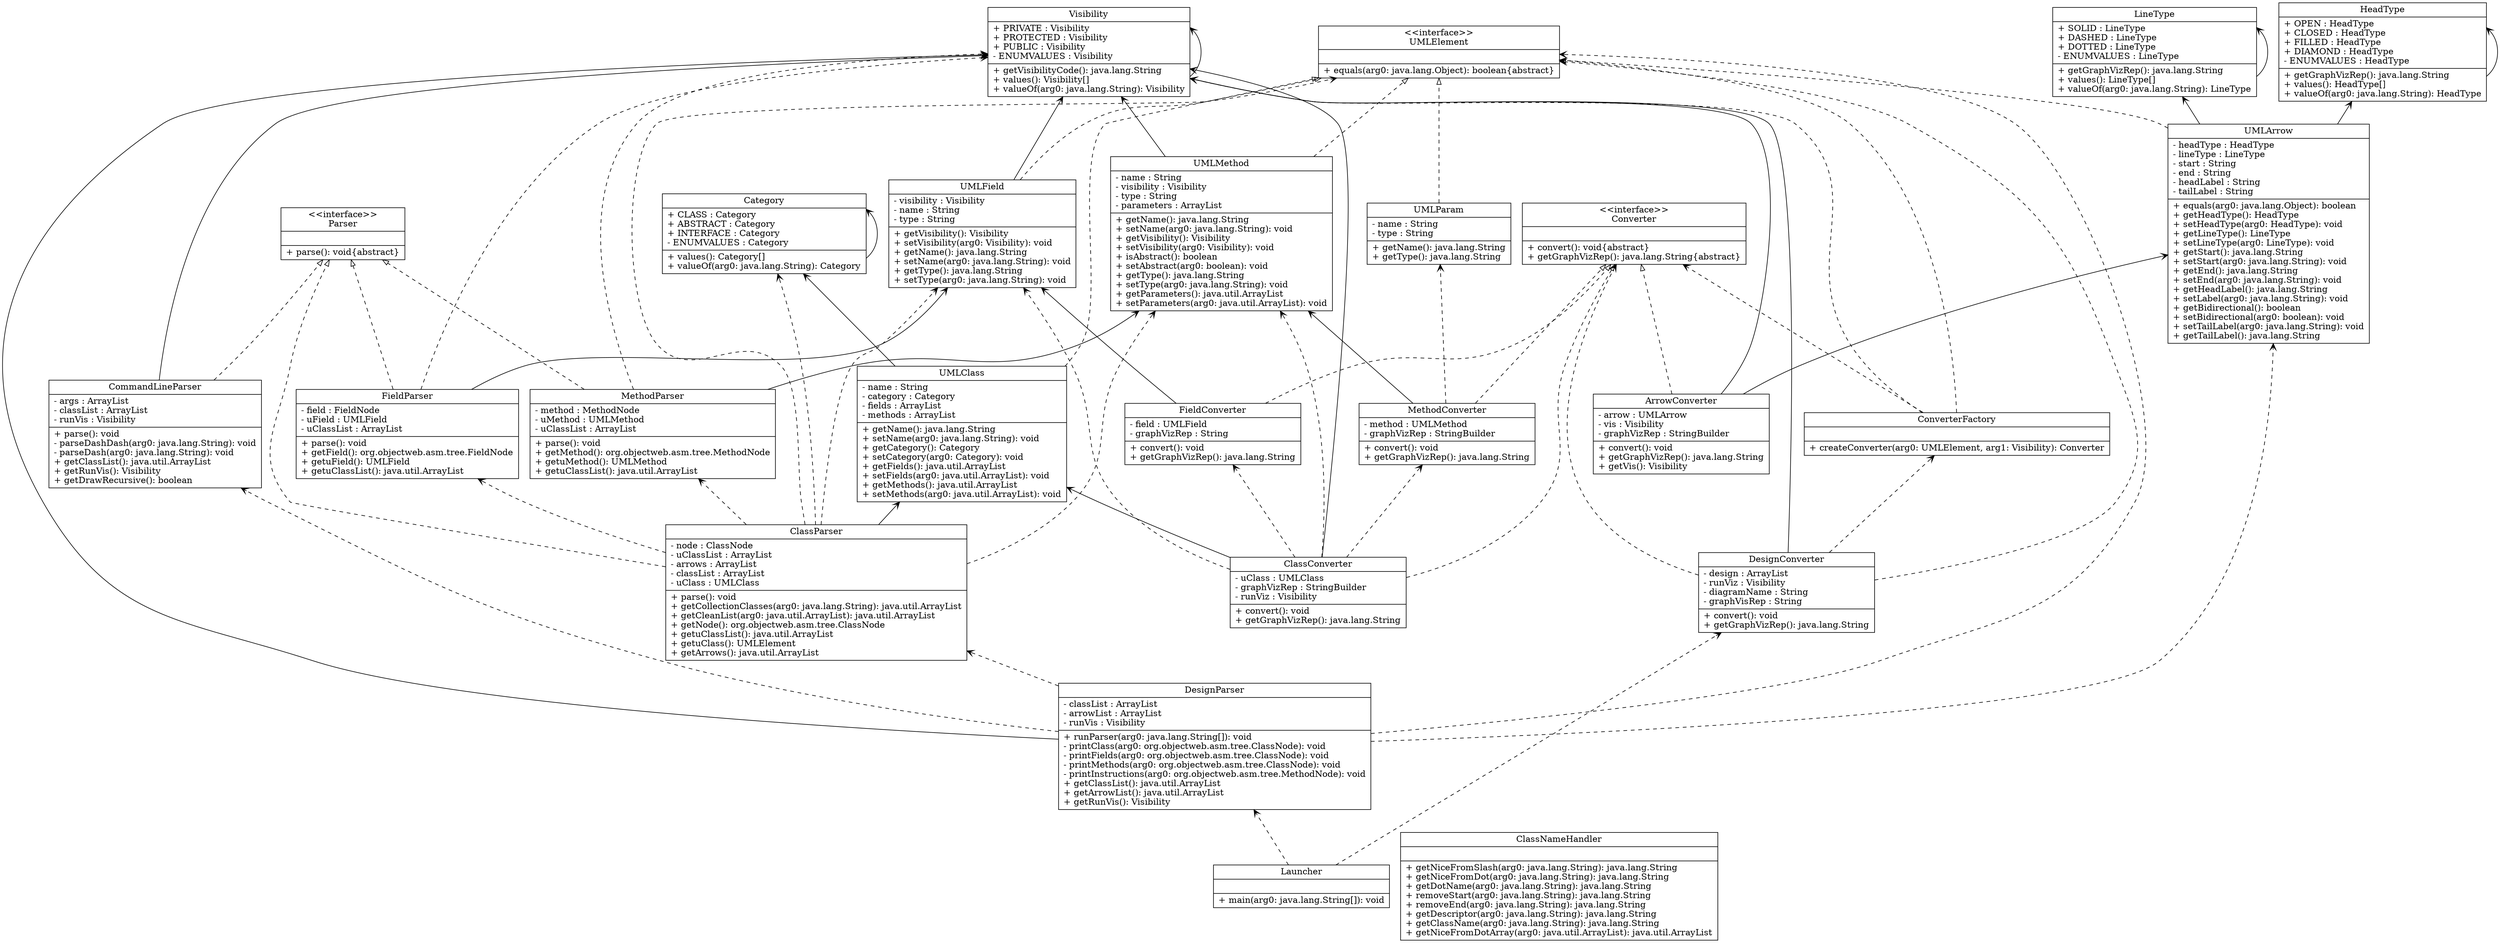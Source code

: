 digraph ILoveThisProject{
rankdir=BT;
ArrowConverter [
 shape="record",
 label="{ArrowConverter | - arrow : UMLArrow\l- vis : Visibility\l- graphVizRep : StringBuilder\l|+ convert(): void\l
+ getGraphVizRep(): java.lang.String\l
+ getVis(): Visibility\l
}" 
];
Category [
 shape="record",
 label="{Category | + CLASS : Category\l+ ABSTRACT : Category\l+ INTERFACE : Category\l- ENUMVALUES : Category\l|+ values(): Category[]\l
+ valueOf(arg0: java.lang.String): Category\l
}" 
];
ClassConverter [
 shape="record",
 label="{ClassConverter | - uClass : UMLClass\l- graphVizRep : StringBuilder\l- runViz : Visibility\l|+ convert(): void\l
+ getGraphVizRep(): java.lang.String\l
}" 
];
ClassParser [
 shape="record",
 label="{ClassParser | - node : ClassNode\l- uClassList : ArrayList\l- arrows : ArrayList\l- classList : ArrayList\l- uClass : UMLClass\l|+ parse(): void\l
+ getCollectionClasses(arg0: java.lang.String): java.util.ArrayList\l
+ getCleanList(arg0: java.util.ArrayList): java.util.ArrayList\l
+ getNode(): org.objectweb.asm.tree.ClassNode\l
+ getuClassList(): java.util.ArrayList\l
+ getuClass(): UMLElement\l
+ getArrows(): java.util.ArrayList\l
}" 
];
CommandLineParser [
 shape="record",
 label="{CommandLineParser | - args : ArrayList\l- classList : ArrayList\l- runVis : Visibility\l|+ parse(): void\l
- parseDashDash(arg0: java.lang.String): void\l
- parseDash(arg0: java.lang.String): void\l
+ getClassList(): java.util.ArrayList\l
+ getRunVis(): Visibility\l
+ getDrawRecursive(): boolean\l
}" 
];
Converter [
 shape="record",
 label="{\<\<interface\>\>\n
Converter | |+ convert(): void\{abstract\}\l
+ getGraphVizRep(): java.lang.String\{abstract\}\l
}" 
];
ConverterFactory [
 shape="record",
 label="{ConverterFactory | |+ createConverter(arg0: UMLElement, arg1: Visibility): Converter\l
}" 
];
DesignConverter [
 shape="record",
 label="{DesignConverter | - design : ArrayList\l- runViz : Visibility\l- diagramName : String\l- graphVisRep : String\l|+ convert(): void\l
+ getGraphVizRep(): java.lang.String\l
}" 
];
DesignParser [
 shape="record",
 label="{DesignParser | - classList : ArrayList\l- arrowList : ArrayList\l- runVis : Visibility\l|+ runParser(arg0: java.lang.String[]): void\l
- printClass(arg0: org.objectweb.asm.tree.ClassNode): void\l
- printFields(arg0: org.objectweb.asm.tree.ClassNode): void\l
- printMethods(arg0: org.objectweb.asm.tree.ClassNode): void\l
- printInstructions(arg0: org.objectweb.asm.tree.MethodNode): void\l
+ getClassList(): java.util.ArrayList\l
+ getArrowList(): java.util.ArrayList\l
+ getRunVis(): Visibility\l
}" 
];
FieldParser [
 shape="record",
 label="{FieldParser | - field : FieldNode\l- uField : UMLField\l- uClassList : ArrayList\l|+ parse(): void\l
+ getField(): org.objectweb.asm.tree.FieldNode\l
+ getuField(): UMLField\l
+ getuClassList(): java.util.ArrayList\l
}" 
];
HeadType [
 shape="record",
 label="{HeadType | + OPEN : HeadType\l+ CLOSED : HeadType\l+ FILLED : HeadType\l+ DIAMOND : HeadType\l- ENUMVALUES : HeadType\l|+ getGraphVizRep(): java.lang.String\l
+ values(): HeadType[]\l
+ valueOf(arg0: java.lang.String): HeadType\l
}" 
];
Launcher [
 shape="record",
 label="{Launcher | |+ main(arg0: java.lang.String[]): void\l
}" 
];
LineType [
 shape="record",
 label="{LineType | + SOLID : LineType\l+ DASHED : LineType\l+ DOTTED : LineType\l- ENUMVALUES : LineType\l|+ getGraphVizRep(): java.lang.String\l
+ values(): LineType[]\l
+ valueOf(arg0: java.lang.String): LineType\l
}" 
];
MethodParser [
 shape="record",
 label="{MethodParser | - method : MethodNode\l- uMethod : UMLMethod\l- uClassList : ArrayList\l|+ parse(): void\l
+ getMethod(): org.objectweb.asm.tree.MethodNode\l
+ getuMethod(): UMLMethod\l
+ getuClassList(): java.util.ArrayList\l
}" 
];
UMLArrow [
 shape="record",
 label="{UMLArrow | - headType : HeadType\l- lineType : LineType\l- start : String\l- end : String\l- headLabel : String\l- tailLabel : String\l|+ equals(arg0: java.lang.Object): boolean\l
+ getHeadType(): HeadType\l
+ setHeadType(arg0: HeadType): void\l
+ getLineType(): LineType\l
+ setLineType(arg0: LineType): void\l
+ getStart(): java.lang.String\l
+ setStart(arg0: java.lang.String): void\l
+ getEnd(): java.lang.String\l
+ setEnd(arg0: java.lang.String): void\l
+ getHeadLabel(): java.lang.String\l
+ setLabel(arg0: java.lang.String): void\l
+ getBidirectional(): boolean\l
+ setBidirectional(arg0: boolean): void\l
+ setTailLabel(arg0: java.lang.String): void\l
+ getTailLabel(): java.lang.String\l
}" 
];
UMLClass [
 shape="record",
 label="{UMLClass | - name : String\l- category : Category\l- fields : ArrayList\l- methods : ArrayList\l|+ getName(): java.lang.String\l
+ setName(arg0: java.lang.String): void\l
+ getCategory(): Category\l
+ setCategory(arg0: Category): void\l
+ getFields(): java.util.ArrayList\l
+ setFields(arg0: java.util.ArrayList): void\l
+ getMethods(): java.util.ArrayList\l
+ setMethods(arg0: java.util.ArrayList): void\l
}" 
];
UMLElement [
 shape="record",
 label="{\<\<interface\>\>\n
UMLElement | |+ equals(arg0: java.lang.Object): boolean\{abstract\}\l
}" 
];
UMLField [
 shape="record",
 label="{UMLField | - visibility : Visibility\l- name : String\l- type : String\l|+ getVisibility(): Visibility\l
+ setVisibility(arg0: Visibility): void\l
+ getName(): java.lang.String\l
+ setName(arg0: java.lang.String): void\l
+ getType(): java.lang.String\l
+ setType(arg0: java.lang.String): void\l
}" 
];
UMLMethod [
 shape="record",
 label="{UMLMethod | - name : String\l- visibility : Visibility\l- type : String\l- parameters : ArrayList\l|+ getName(): java.lang.String\l
+ setName(arg0: java.lang.String): void\l
+ getVisibility(): Visibility\l
+ setVisibility(arg0: Visibility): void\l
+ isAbstract(): boolean\l
+ setAbstract(arg0: boolean): void\l
+ getType(): java.lang.String\l
+ setType(arg0: java.lang.String): void\l
+ getParameters(): java.util.ArrayList\l
+ setParameters(arg0: java.util.ArrayList): void\l
}" 
];
UMLParam [
 shape="record",
 label="{UMLParam | - name : String\l- type : String\l|+ getName(): java.lang.String\l
+ getType(): java.lang.String\l
}" 
];
Visibility [
 shape="record",
 label="{Visibility | + PRIVATE : Visibility\l+ PROTECTED : Visibility\l+ PUBLIC : Visibility\l- ENUMVALUES : Visibility\l|+ getVisibilityCode(): java.lang.String\l
+ values(): Visibility[]\l
+ valueOf(arg0: java.lang.String): Visibility\l
}" 
];
FieldConverter [
 shape="record",
 label="{FieldConverter | - field : UMLField\l- graphVizRep : String\l|+ convert(): void\l
+ getGraphVizRep(): java.lang.String\l
}" 
];
MethodConverter [
 shape="record",
 label="{MethodConverter | - method : UMLMethod\l- graphVizRep : StringBuilder\l|+ convert(): void\l
+ getGraphVizRep(): java.lang.String\l
}" 
];
Parser [
 shape="record",
 label="{\<\<interface\>\>\n
Parser | |+ parse(): void\{abstract\}\l
}" 
];
ClassNameHandler [
 shape="record",
 label="{ClassNameHandler | |+ getNiceFromSlash(arg0: java.lang.String): java.lang.String\l
+ getNiceFromDot(arg0: java.lang.String): java.lang.String\l
+ getDotName(arg0: java.lang.String): java.lang.String\l
+ removeStart(arg0: java.lang.String): java.lang.String\l
+ removeEnd(arg0: java.lang.String): java.lang.String\l
+ getDescriptor(arg0: java.lang.String): java.lang.String\l
+ getClassName(arg0: java.lang.String): java.lang.String\l
+ getNiceFromDotArray(arg0: java.util.ArrayList): java.util.ArrayList\l
}" 
];
ArrowConverter -> UMLArrow [arrowhead="vee", style="solid", taillabel = ""];

ArrowConverter -> Visibility [arrowhead="vee", style="solid", taillabel = ""];

ArrowConverter -> Converter [arrowhead="onormal", style="dashed", taillabel = ""];

Category -> Category [arrowhead="vee", style="solid", taillabel = ""];

ClassConverter -> UMLClass [arrowhead="vee", style="solid", taillabel = ""];

ClassConverter -> Visibility [arrowhead="vee", style="solid", taillabel = ""];

ClassConverter -> FieldConverter [arrowhead="vee", style="dashed", taillabel = ""];

ClassConverter -> UMLField [arrowhead="vee", style="dashed", taillabel = ""];

ClassConverter -> MethodConverter [arrowhead="vee", style="dashed", taillabel = ""];

ClassConverter -> UMLMethod [arrowhead="vee", style="dashed", taillabel = ""];

ClassConverter -> Converter [arrowhead="onormal", style="dashed", taillabel = ""];

ClassParser -> UMLClass [arrowhead="vee", style="solid", taillabel = ""];

ClassParser -> Category [arrowhead="vee", style="dashed", taillabel = ""];

ClassParser -> FieldParser [arrowhead="vee", style="dashed", taillabel = ""];

ClassParser -> UMLField [arrowhead="vee", style="dashed", taillabel = ""];

ClassParser -> MethodParser [arrowhead="vee", style="dashed", taillabel = ""];

ClassParser -> UMLMethod [arrowhead="vee", style="dashed", taillabel = ""];

ClassParser -> UMLElement [arrowhead="vee", style="dashed", taillabel = ""];

ClassParser -> Parser [arrowhead="onormal", style="dashed", taillabel = ""];

CommandLineParser -> Visibility [arrowhead="vee", style="solid", taillabel = ""];

CommandLineParser -> Parser [arrowhead="onormal", style="dashed", taillabel = ""];

ConverterFactory -> Converter [arrowhead="vee", style="dashed", taillabel = ""];

ConverterFactory -> UMLElement [arrowhead="vee", style="dashed", taillabel = ""];

ConverterFactory -> Visibility [arrowhead="vee", style="dashed", taillabel = ""];

DesignConverter -> Visibility [arrowhead="vee", style="solid", taillabel = ""];

DesignConverter -> ConverterFactory [arrowhead="vee", style="dashed", taillabel = ""];

DesignConverter -> UMLElement [arrowhead="vee", style="dashed", taillabel = ""];

DesignConverter -> Converter [arrowhead="vee", style="dashed", taillabel = ""];

DesignParser -> Visibility [arrowhead="vee", style="solid", taillabel = ""];

DesignParser -> CommandLineParser [arrowhead="vee", style="dashed", taillabel = ""];

DesignParser -> ClassParser [arrowhead="vee", style="dashed", taillabel = ""];

DesignParser -> UMLElement [arrowhead="vee", style="dashed", taillabel = ""];

DesignParser -> UMLArrow [arrowhead="vee", style="dashed", taillabel = ""];

FieldParser -> UMLField [arrowhead="vee", style="solid", taillabel = ""];

FieldParser -> Visibility [arrowhead="vee", style="dashed", taillabel = ""];

FieldParser -> Parser [arrowhead="onormal", style="dashed", taillabel = ""];

HeadType -> HeadType [arrowhead="vee", style="solid", taillabel = ""];

Launcher -> DesignParser [arrowhead="vee", style="dashed", taillabel = ""];

Launcher -> DesignConverter [arrowhead="vee", style="dashed", taillabel = ""];

LineType -> LineType [arrowhead="vee", style="solid", taillabel = ""];

MethodParser -> UMLMethod [arrowhead="vee", style="solid", taillabel = ""];

MethodParser -> Visibility [arrowhead="vee", style="dashed", taillabel = ""];

MethodParser -> Parser [arrowhead="onormal", style="dashed", taillabel = ""];

UMLArrow -> HeadType [arrowhead="vee", style="solid", taillabel = ""];

UMLArrow -> LineType [arrowhead="vee", style="solid", taillabel = ""];

UMLArrow -> UMLElement [arrowhead="onormal", style="dashed", taillabel = ""];

UMLClass -> Category [arrowhead="vee", style="solid", taillabel = ""];

UMLClass -> UMLElement [arrowhead="onormal", style="dashed", taillabel = ""];

UMLField -> Visibility [arrowhead="vee", style="solid", taillabel = ""];

UMLField -> UMLElement [arrowhead="onormal", style="dashed", taillabel = ""];

UMLMethod -> Visibility [arrowhead="vee", style="solid", taillabel = ""];

UMLMethod -> UMLElement [arrowhead="onormal", style="dashed", taillabel = ""];

UMLParam -> UMLElement [arrowhead="onormal", style="dashed", taillabel = ""];

Visibility -> Visibility [arrowhead="vee", style="solid", taillabel = ""];

FieldConverter -> UMLField [arrowhead="vee", style="solid", taillabel = ""];

FieldConverter -> Converter [arrowhead="onormal", style="dashed", taillabel = ""];

MethodConverter -> UMLMethod [arrowhead="vee", style="solid", taillabel = ""];

MethodConverter -> UMLParam [arrowhead="vee", style="dashed", taillabel = ""];

MethodConverter -> Converter [arrowhead="onormal", style="dashed", taillabel = ""];

}